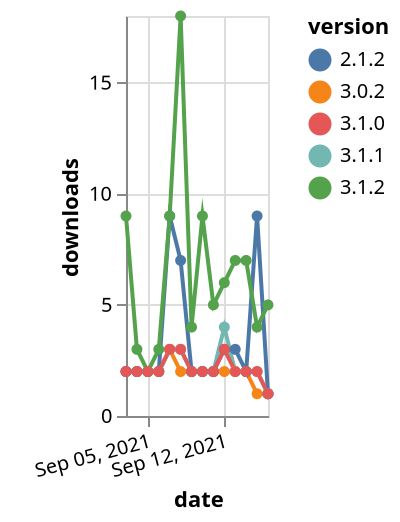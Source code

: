 {"$schema": "https://vega.github.io/schema/vega-lite/v5.json", "description": "A simple bar chart with embedded data.", "data": {"values": [{"date": "2021-09-03", "total": 3028, "delta": 2, "version": "3.0.2"}, {"date": "2021-09-04", "total": 3030, "delta": 2, "version": "3.0.2"}, {"date": "2021-09-05", "total": 3032, "delta": 2, "version": "3.0.2"}, {"date": "2021-09-06", "total": 3034, "delta": 2, "version": "3.0.2"}, {"date": "2021-09-07", "total": 3037, "delta": 3, "version": "3.0.2"}, {"date": "2021-09-08", "total": 3039, "delta": 2, "version": "3.0.2"}, {"date": "2021-09-09", "total": 3041, "delta": 2, "version": "3.0.2"}, {"date": "2021-09-10", "total": 3043, "delta": 2, "version": "3.0.2"}, {"date": "2021-09-11", "total": 3045, "delta": 2, "version": "3.0.2"}, {"date": "2021-09-12", "total": 3047, "delta": 2, "version": "3.0.2"}, {"date": "2021-09-13", "total": 3049, "delta": 2, "version": "3.0.2"}, {"date": "2021-09-14", "total": 3051, "delta": 2, "version": "3.0.2"}, {"date": "2021-09-15", "total": 3052, "delta": 1, "version": "3.0.2"}, {"date": "2021-09-16", "total": 3053, "delta": 1, "version": "3.0.2"}, {"date": "2021-09-03", "total": 2353, "delta": 2, "version": "3.1.1"}, {"date": "2021-09-04", "total": 2355, "delta": 2, "version": "3.1.1"}, {"date": "2021-09-05", "total": 2357, "delta": 2, "version": "3.1.1"}, {"date": "2021-09-06", "total": 2359, "delta": 2, "version": "3.1.1"}, {"date": "2021-09-07", "total": 2362, "delta": 3, "version": "3.1.1"}, {"date": "2021-09-08", "total": 2365, "delta": 3, "version": "3.1.1"}, {"date": "2021-09-09", "total": 2367, "delta": 2, "version": "3.1.1"}, {"date": "2021-09-10", "total": 2369, "delta": 2, "version": "3.1.1"}, {"date": "2021-09-11", "total": 2371, "delta": 2, "version": "3.1.1"}, {"date": "2021-09-12", "total": 2375, "delta": 4, "version": "3.1.1"}, {"date": "2021-09-13", "total": 2377, "delta": 2, "version": "3.1.1"}, {"date": "2021-09-14", "total": 2379, "delta": 2, "version": "3.1.1"}, {"date": "2021-09-15", "total": 2381, "delta": 2, "version": "3.1.1"}, {"date": "2021-09-16", "total": 2382, "delta": 1, "version": "3.1.1"}, {"date": "2021-09-03", "total": 8075, "delta": 2, "version": "2.1.2"}, {"date": "2021-09-04", "total": 8077, "delta": 2, "version": "2.1.2"}, {"date": "2021-09-05", "total": 8079, "delta": 2, "version": "2.1.2"}, {"date": "2021-09-06", "total": 8081, "delta": 2, "version": "2.1.2"}, {"date": "2021-09-07", "total": 8090, "delta": 9, "version": "2.1.2"}, {"date": "2021-09-08", "total": 8097, "delta": 7, "version": "2.1.2"}, {"date": "2021-09-09", "total": 8099, "delta": 2, "version": "2.1.2"}, {"date": "2021-09-10", "total": 8101, "delta": 2, "version": "2.1.2"}, {"date": "2021-09-11", "total": 8103, "delta": 2, "version": "2.1.2"}, {"date": "2021-09-12", "total": 8106, "delta": 3, "version": "2.1.2"}, {"date": "2021-09-13", "total": 8109, "delta": 3, "version": "2.1.2"}, {"date": "2021-09-14", "total": 8111, "delta": 2, "version": "2.1.2"}, {"date": "2021-09-15", "total": 8120, "delta": 9, "version": "2.1.2"}, {"date": "2021-09-16", "total": 8121, "delta": 1, "version": "2.1.2"}, {"date": "2021-09-03", "total": 5283, "delta": 9, "version": "3.1.2"}, {"date": "2021-09-04", "total": 5286, "delta": 3, "version": "3.1.2"}, {"date": "2021-09-05", "total": 5288, "delta": 2, "version": "3.1.2"}, {"date": "2021-09-06", "total": 5291, "delta": 3, "version": "3.1.2"}, {"date": "2021-09-07", "total": 5300, "delta": 9, "version": "3.1.2"}, {"date": "2021-09-08", "total": 5318, "delta": 18, "version": "3.1.2"}, {"date": "2021-09-09", "total": 5322, "delta": 4, "version": "3.1.2"}, {"date": "2021-09-10", "total": 5331, "delta": 9, "version": "3.1.2"}, {"date": "2021-09-11", "total": 5336, "delta": 5, "version": "3.1.2"}, {"date": "2021-09-12", "total": 5342, "delta": 6, "version": "3.1.2"}, {"date": "2021-09-13", "total": 5349, "delta": 7, "version": "3.1.2"}, {"date": "2021-09-14", "total": 5356, "delta": 7, "version": "3.1.2"}, {"date": "2021-09-15", "total": 5360, "delta": 4, "version": "3.1.2"}, {"date": "2021-09-16", "total": 5365, "delta": 5, "version": "3.1.2"}, {"date": "2021-09-03", "total": 2332, "delta": 2, "version": "3.1.0"}, {"date": "2021-09-04", "total": 2334, "delta": 2, "version": "3.1.0"}, {"date": "2021-09-05", "total": 2336, "delta": 2, "version": "3.1.0"}, {"date": "2021-09-06", "total": 2338, "delta": 2, "version": "3.1.0"}, {"date": "2021-09-07", "total": 2341, "delta": 3, "version": "3.1.0"}, {"date": "2021-09-08", "total": 2344, "delta": 3, "version": "3.1.0"}, {"date": "2021-09-09", "total": 2346, "delta": 2, "version": "3.1.0"}, {"date": "2021-09-10", "total": 2348, "delta": 2, "version": "3.1.0"}, {"date": "2021-09-11", "total": 2350, "delta": 2, "version": "3.1.0"}, {"date": "2021-09-12", "total": 2353, "delta": 3, "version": "3.1.0"}, {"date": "2021-09-13", "total": 2355, "delta": 2, "version": "3.1.0"}, {"date": "2021-09-14", "total": 2357, "delta": 2, "version": "3.1.0"}, {"date": "2021-09-15", "total": 2359, "delta": 2, "version": "3.1.0"}, {"date": "2021-09-16", "total": 2360, "delta": 1, "version": "3.1.0"}]}, "width": "container", "mark": {"type": "line", "point": {"filled": true}}, "encoding": {"x": {"field": "date", "type": "temporal", "timeUnit": "yearmonthdate", "title": "date", "axis": {"labelAngle": -15}}, "y": {"field": "delta", "type": "quantitative", "title": "downloads"}, "color": {"field": "version", "type": "nominal"}, "tooltip": {"field": "delta"}}}